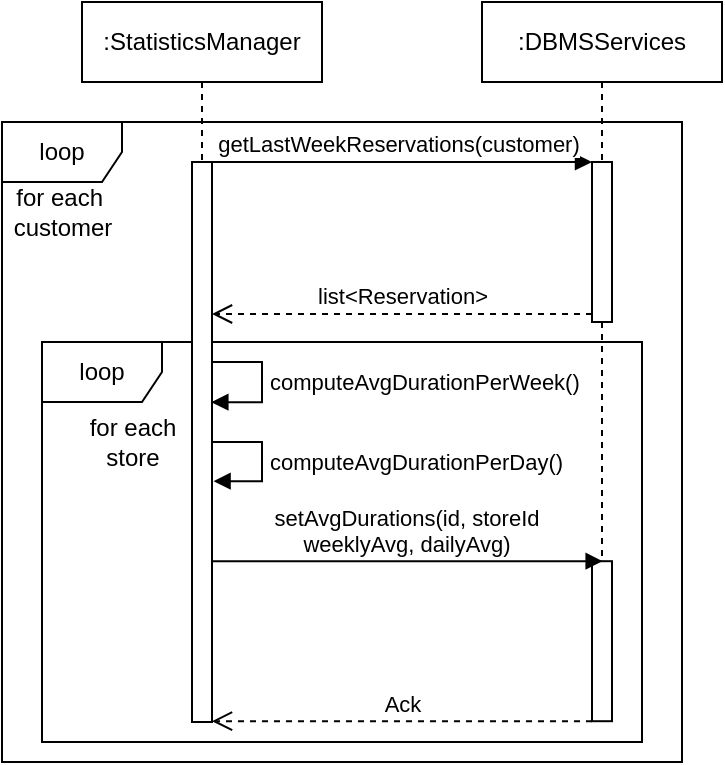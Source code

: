 <mxfile version="13.9.9" type="device"><diagram id="3pW1_D6fCtugZRDtGMTi" name="Page-1"><mxGraphModel dx="1086" dy="846" grid="1" gridSize="10" guides="1" tooltips="1" connect="1" arrows="1" fold="1" page="1" pageScale="1" pageWidth="827" pageHeight="1169" math="0" shadow="0"><root><mxCell id="0"/><mxCell id="1" parent="0"/><mxCell id="AY6mo7_8ygVgfGTG42SY-10" value="loop" style="shape=umlFrame;whiteSpace=wrap;html=1;" parent="1" vertex="1"><mxGeometry y="100" width="340" height="320" as="geometry"/></mxCell><mxCell id="F9-xO_RXYi0I0V7JhBpZ-1" value="loop" style="shape=umlFrame;whiteSpace=wrap;html=1;" parent="1" vertex="1"><mxGeometry x="20" y="210" width="300" height="200" as="geometry"/></mxCell><mxCell id="AY6mo7_8ygVgfGTG42SY-2" value=":StatisticsManager" style="shape=umlLifeline;perimeter=lifelinePerimeter;whiteSpace=wrap;html=1;container=1;collapsible=0;recursiveResize=0;outlineConnect=0;" parent="1" vertex="1"><mxGeometry x="40" y="40" width="120" height="300" as="geometry"/></mxCell><mxCell id="AY6mo7_8ygVgfGTG42SY-3" value=":DBMSServices" style="shape=umlLifeline;perimeter=lifelinePerimeter;whiteSpace=wrap;html=1;container=1;collapsible=0;recursiveResize=0;outlineConnect=0;" parent="1" vertex="1"><mxGeometry x="240" y="40" width="120" height="360" as="geometry"/></mxCell><mxCell id="AY6mo7_8ygVgfGTG42SY-7" value="" style="html=1;points=[];perimeter=orthogonalPerimeter;" parent="AY6mo7_8ygVgfGTG42SY-3" vertex="1"><mxGeometry x="55" y="80" width="10" height="80" as="geometry"/></mxCell><mxCell id="AY6mo7_8ygVgfGTG42SY-18" value="" style="html=1;points=[];perimeter=orthogonalPerimeter;" parent="AY6mo7_8ygVgfGTG42SY-3" vertex="1"><mxGeometry x="55" y="279.6" width="10" height="80" as="geometry"/></mxCell><mxCell id="AY6mo7_8ygVgfGTG42SY-8" value="getLastWeekReservations(customer)" style="html=1;verticalAlign=bottom;endArrow=block;entryX=0;entryY=0;" parent="1" source="AY6mo7_8ygVgfGTG42SY-2" target="AY6mo7_8ygVgfGTG42SY-7" edge="1"><mxGeometry relative="1" as="geometry"><mxPoint x="225" y="120" as="sourcePoint"/></mxGeometry></mxCell><mxCell id="AY6mo7_8ygVgfGTG42SY-9" value="list&amp;lt;Reservation&amp;gt;" style="html=1;verticalAlign=bottom;endArrow=open;dashed=1;endSize=8;exitX=0;exitY=0.95;" parent="1" source="AY6mo7_8ygVgfGTG42SY-7" target="AY6mo7_8ygVgfGTG42SY-12" edge="1"><mxGeometry relative="1" as="geometry"><mxPoint x="100" y="198" as="targetPoint"/></mxGeometry></mxCell><mxCell id="AY6mo7_8ygVgfGTG42SY-11" value="for each&amp;nbsp;&lt;br&gt;customer" style="text;html=1;align=center;verticalAlign=middle;resizable=0;points=[];autosize=1;" parent="1" vertex="1"><mxGeometry y="130" width="60" height="30" as="geometry"/></mxCell><mxCell id="AY6mo7_8ygVgfGTG42SY-12" value="" style="html=1;points=[];perimeter=orthogonalPerimeter;" parent="1" vertex="1"><mxGeometry x="95" y="120" width="10" height="280" as="geometry"/></mxCell><mxCell id="AY6mo7_8ygVgfGTG42SY-14" value="computeAvgDurationPerWeek()" style="edgeStyle=orthogonalEdgeStyle;html=1;align=left;spacingLeft=2;endArrow=block;rounded=0;entryX=0.967;entryY=0.429;entryDx=0;entryDy=0;entryPerimeter=0;" parent="1" target="AY6mo7_8ygVgfGTG42SY-12" edge="1"><mxGeometry relative="1" as="geometry"><mxPoint x="105" y="220" as="sourcePoint"/><Array as="points"><mxPoint x="130" y="220"/><mxPoint x="130" y="240"/></Array><mxPoint x="110" y="240" as="targetPoint"/></mxGeometry></mxCell><mxCell id="AY6mo7_8ygVgfGTG42SY-17" value="setAvgDurations(id, storeId&lt;br&gt;weeklyAvg, dailyAvg)" style="html=1;verticalAlign=bottom;endArrow=block;entryX=0;entryY=0;" parent="1" edge="1"><mxGeometry relative="1" as="geometry"><mxPoint x="104.997" y="319.6" as="sourcePoint"/><mxPoint x="300.33" y="319.6" as="targetPoint"/></mxGeometry></mxCell><mxCell id="AY6mo7_8ygVgfGTG42SY-19" value="Ack" style="html=1;verticalAlign=bottom;endArrow=open;dashed=1;endSize=8;exitX=0;exitY=0.95;" parent="1" edge="1"><mxGeometry relative="1" as="geometry"><mxPoint x="105" y="399.6" as="targetPoint"/><mxPoint x="295" y="399.6" as="sourcePoint"/></mxGeometry></mxCell><mxCell id="F9-xO_RXYi0I0V7JhBpZ-2" value="for each&lt;br&gt;store" style="text;html=1;align=center;verticalAlign=middle;resizable=0;points=[];autosize=1;" parent="1" vertex="1"><mxGeometry x="35" y="245" width="60" height="30" as="geometry"/></mxCell><mxCell id="F9-xO_RXYi0I0V7JhBpZ-3" value="computeAvgDurationPerDay()" style="edgeStyle=orthogonalEdgeStyle;html=1;align=left;spacingLeft=2;endArrow=block;rounded=0;entryX=1.078;entryY=0.57;entryDx=0;entryDy=0;entryPerimeter=0;" parent="1" target="AY6mo7_8ygVgfGTG42SY-12" edge="1"><mxGeometry relative="1" as="geometry"><mxPoint x="105" y="260" as="sourcePoint"/><Array as="points"><mxPoint x="130" y="260"/><mxPoint x="130" y="280"/></Array><mxPoint x="110" y="280" as="targetPoint"/></mxGeometry></mxCell></root></mxGraphModel></diagram></mxfile>